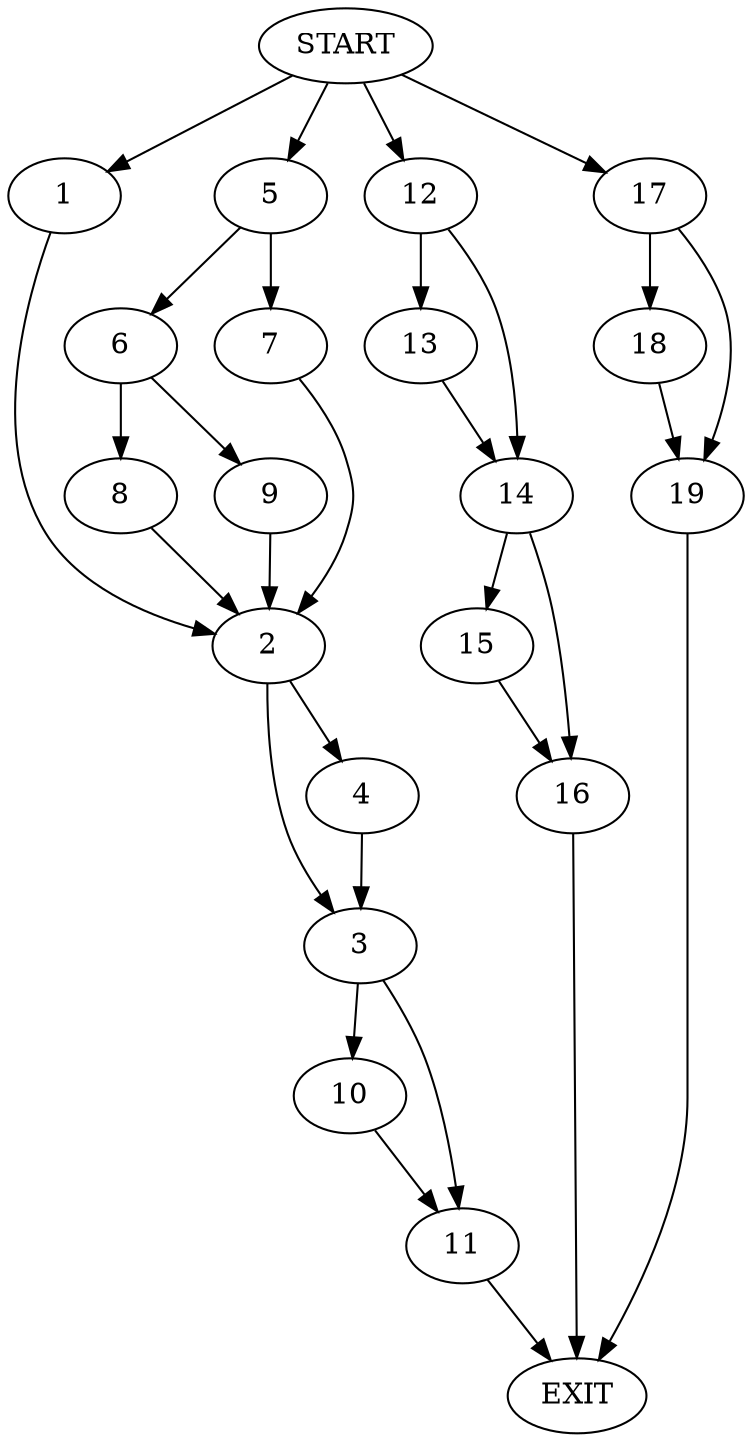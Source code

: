 digraph {
0 [label="START"]
20 [label="EXIT"]
0 -> 1
1 -> 2
2 -> 3
2 -> 4
0 -> 5
5 -> 6
5 -> 7
7 -> 2
6 -> 8
6 -> 9
9 -> 2
8 -> 2
4 -> 3
3 -> 10
3 -> 11
0 -> 12
12 -> 13
12 -> 14
13 -> 14
14 -> 15
14 -> 16
16 -> 20
15 -> 16
10 -> 11
11 -> 20
0 -> 17
17 -> 18
17 -> 19
18 -> 19
19 -> 20
}
